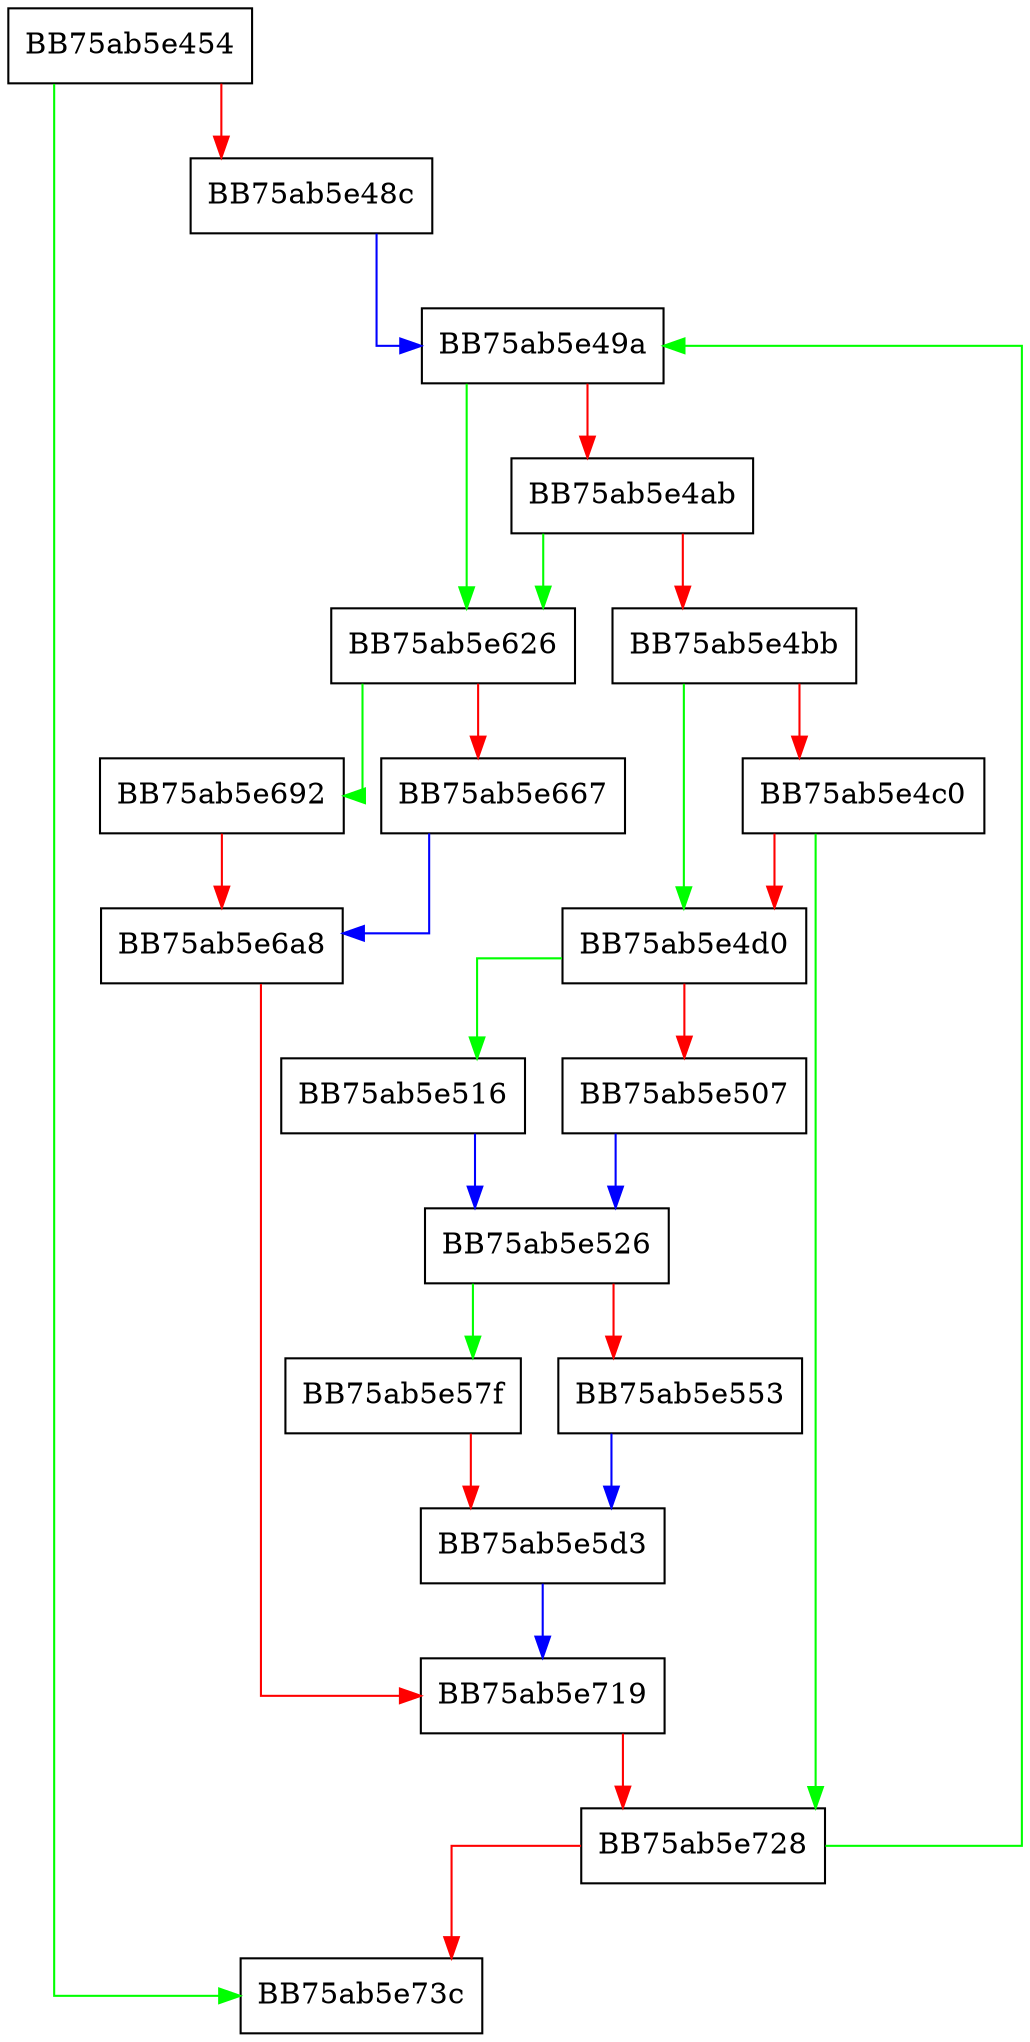 digraph windowReturnOneRow {
  node [shape="box"];
  graph [splines=ortho];
  BB75ab5e454 -> BB75ab5e73c [color="green"];
  BB75ab5e454 -> BB75ab5e48c [color="red"];
  BB75ab5e48c -> BB75ab5e49a [color="blue"];
  BB75ab5e49a -> BB75ab5e626 [color="green"];
  BB75ab5e49a -> BB75ab5e4ab [color="red"];
  BB75ab5e4ab -> BB75ab5e626 [color="green"];
  BB75ab5e4ab -> BB75ab5e4bb [color="red"];
  BB75ab5e4bb -> BB75ab5e4d0 [color="green"];
  BB75ab5e4bb -> BB75ab5e4c0 [color="red"];
  BB75ab5e4c0 -> BB75ab5e728 [color="green"];
  BB75ab5e4c0 -> BB75ab5e4d0 [color="red"];
  BB75ab5e4d0 -> BB75ab5e516 [color="green"];
  BB75ab5e4d0 -> BB75ab5e507 [color="red"];
  BB75ab5e507 -> BB75ab5e526 [color="blue"];
  BB75ab5e516 -> BB75ab5e526 [color="blue"];
  BB75ab5e526 -> BB75ab5e57f [color="green"];
  BB75ab5e526 -> BB75ab5e553 [color="red"];
  BB75ab5e553 -> BB75ab5e5d3 [color="blue"];
  BB75ab5e57f -> BB75ab5e5d3 [color="red"];
  BB75ab5e5d3 -> BB75ab5e719 [color="blue"];
  BB75ab5e626 -> BB75ab5e692 [color="green"];
  BB75ab5e626 -> BB75ab5e667 [color="red"];
  BB75ab5e667 -> BB75ab5e6a8 [color="blue"];
  BB75ab5e692 -> BB75ab5e6a8 [color="red"];
  BB75ab5e6a8 -> BB75ab5e719 [color="red"];
  BB75ab5e719 -> BB75ab5e728 [color="red"];
  BB75ab5e728 -> BB75ab5e49a [color="green"];
  BB75ab5e728 -> BB75ab5e73c [color="red"];
}